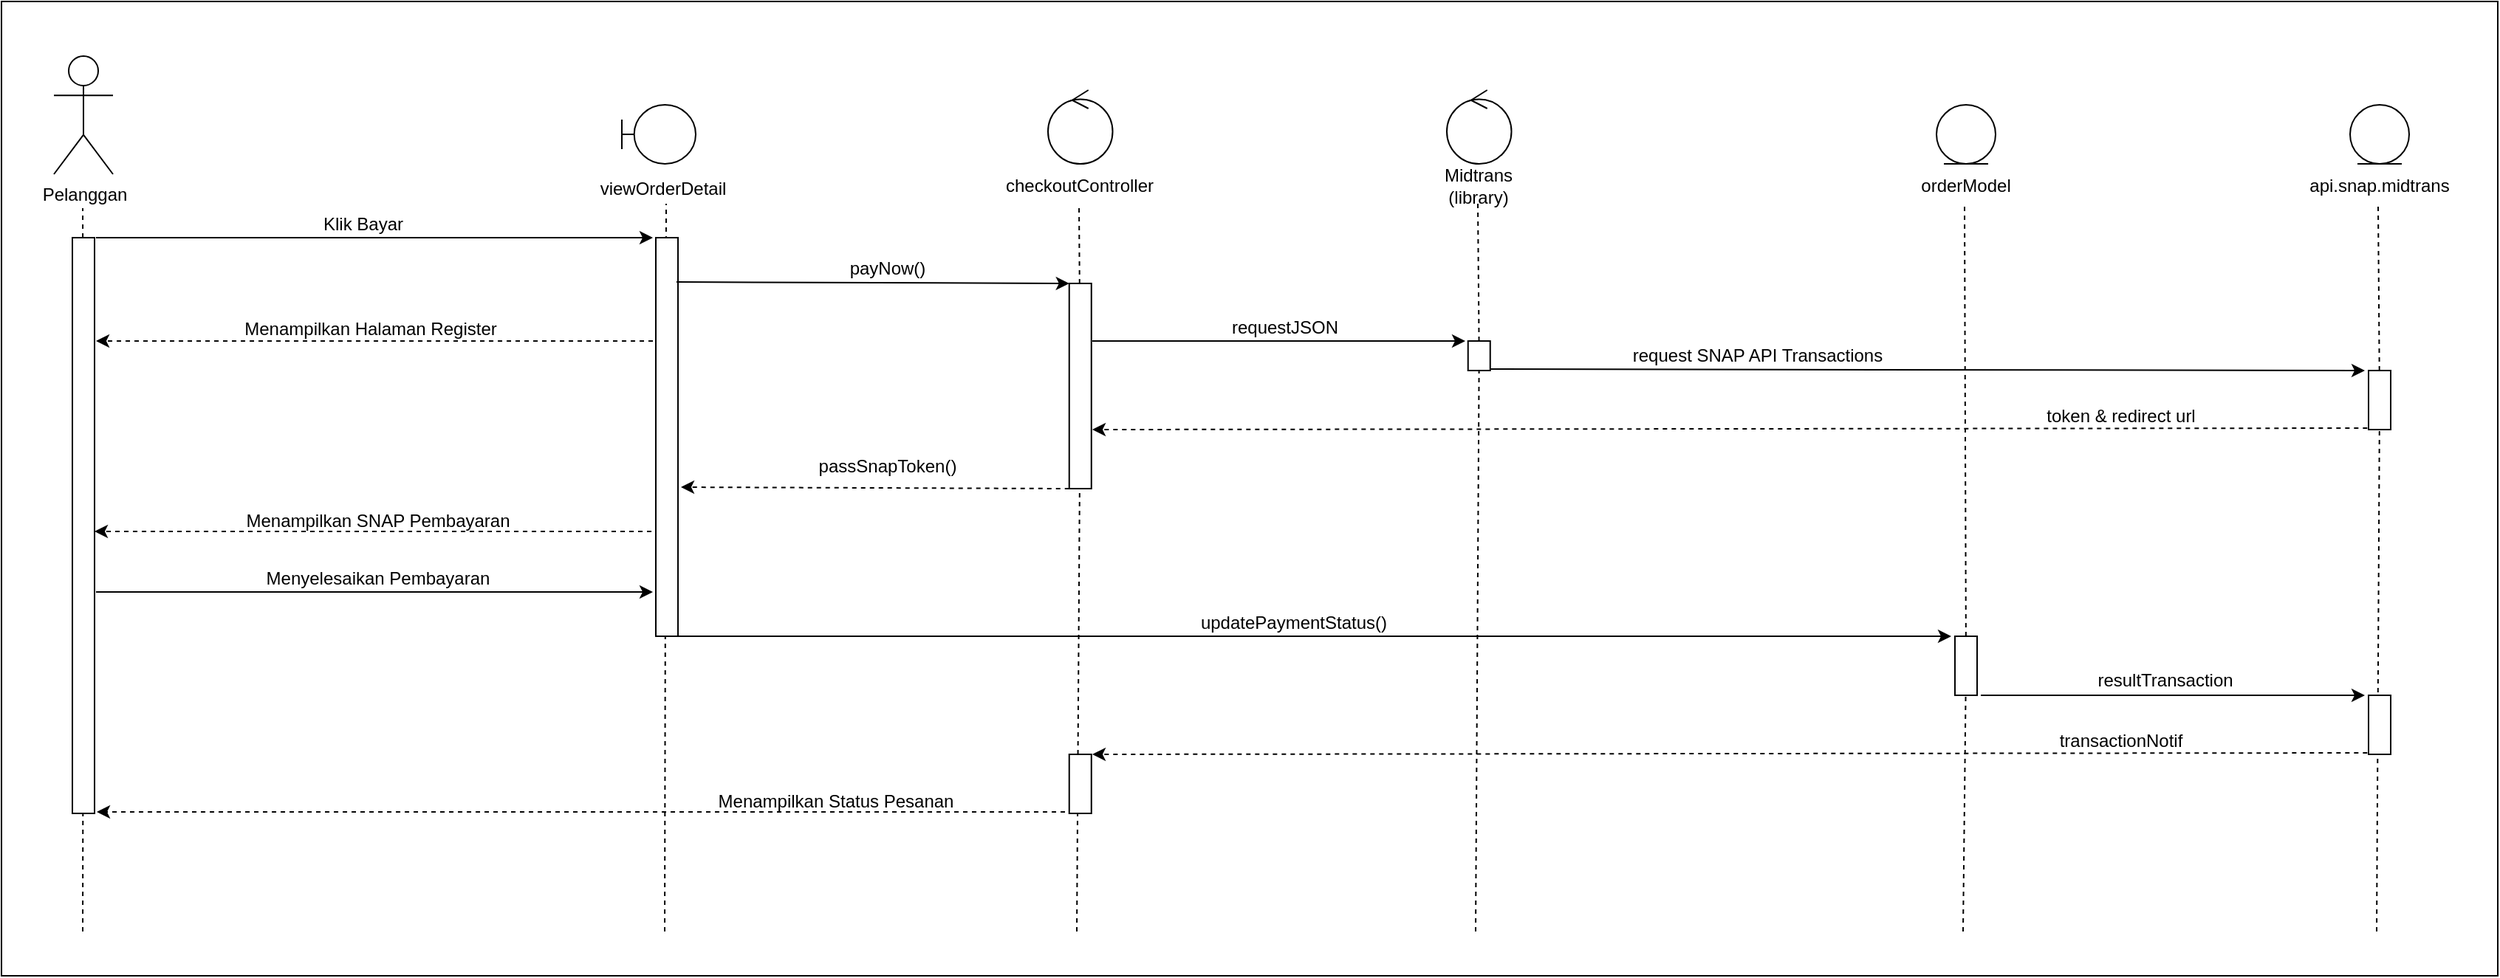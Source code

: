 <mxfile version="17.4.2" type="device"><diagram id="3hvwbOc3h3RwZkonpv-k" name="Page-1"><mxGraphModel dx="1837" dy="1428" grid="1" gridSize="10" guides="1" tooltips="1" connect="1" arrows="1" fold="1" page="1" pageScale="1" pageWidth="850" pageHeight="1100" math="0" shadow="0"><root><mxCell id="0"/><mxCell id="1" parent="0"/><mxCell id="uwJ82UwizxrUkvL34ClF-64" value="" style="rounded=0;whiteSpace=wrap;html=1;" vertex="1" parent="1"><mxGeometry x="150" y="90" width="1690" height="660" as="geometry"/></mxCell><mxCell id="uwJ82UwizxrUkvL34ClF-2" value="Pelanggan" style="shape=umlActor;verticalLabelPosition=bottom;verticalAlign=top;html=1;outlineConnect=0;" vertex="1" parent="1"><mxGeometry x="185.5" y="127" width="40" height="80" as="geometry"/></mxCell><mxCell id="uwJ82UwizxrUkvL34ClF-3" value="" style="endArrow=none;dashed=1;html=1;rounded=0;startArrow=none;" edge="1" parent="1" source="uwJ82UwizxrUkvL34ClF-4"><mxGeometry width="50" height="50" relative="1" as="geometry"><mxPoint x="205" y="640" as="sourcePoint"/><mxPoint x="205" y="230" as="targetPoint"/></mxGeometry></mxCell><mxCell id="uwJ82UwizxrUkvL34ClF-4" value="" style="rounded=0;whiteSpace=wrap;html=1;" vertex="1" parent="1"><mxGeometry x="198" y="250" width="15" height="390" as="geometry"/></mxCell><mxCell id="uwJ82UwizxrUkvL34ClF-5" value="" style="endArrow=none;dashed=1;html=1;rounded=0;" edge="1" parent="1" target="uwJ82UwizxrUkvL34ClF-4"><mxGeometry width="50" height="50" relative="1" as="geometry"><mxPoint x="205" y="720" as="sourcePoint"/><mxPoint x="205" y="230" as="targetPoint"/></mxGeometry></mxCell><mxCell id="uwJ82UwizxrUkvL34ClF-6" value="" style="shape=umlBoundary;whiteSpace=wrap;html=1;" vertex="1" parent="1"><mxGeometry x="570" y="160" width="50" height="40" as="geometry"/></mxCell><mxCell id="uwJ82UwizxrUkvL34ClF-7" value="" style="endArrow=none;dashed=1;html=1;rounded=0;startArrow=none;" edge="1" parent="1"><mxGeometry width="50" height="50" relative="1" as="geometry"><mxPoint x="599" y="720" as="sourcePoint"/><mxPoint x="600" y="227" as="targetPoint"/></mxGeometry></mxCell><mxCell id="uwJ82UwizxrUkvL34ClF-8" value="" style="rounded=0;whiteSpace=wrap;html=1;" vertex="1" parent="1"><mxGeometry x="593" y="250" width="15" height="270" as="geometry"/></mxCell><mxCell id="uwJ82UwizxrUkvL34ClF-9" value="" style="ellipse;shape=umlControl;whiteSpace=wrap;html=1;" vertex="1" parent="1"><mxGeometry x="858.5" y="150" width="43.75" height="50" as="geometry"/></mxCell><mxCell id="uwJ82UwizxrUkvL34ClF-10" value="" style="endArrow=none;dashed=1;html=1;rounded=0;startArrow=none;" edge="1" parent="1" source="uwJ82UwizxrUkvL34ClF-26"><mxGeometry width="50" height="50" relative="1" as="geometry"><mxPoint x="879.5" y="680" as="sourcePoint"/><mxPoint x="879.5" y="227" as="targetPoint"/></mxGeometry></mxCell><mxCell id="uwJ82UwizxrUkvL34ClF-11" value="" style="shape=umlLifeline;participant=umlEntity;perimeter=lifelinePerimeter;whiteSpace=wrap;html=1;container=1;collapsible=0;recursiveResize=0;verticalAlign=top;spacingTop=36;outlineConnect=0;" vertex="1" parent="1"><mxGeometry x="1460" y="160" width="40" height="40" as="geometry"/></mxCell><mxCell id="uwJ82UwizxrUkvL34ClF-12" value="" style="endArrow=none;dashed=1;html=1;rounded=0;startArrow=none;" edge="1" parent="1" source="uwJ82UwizxrUkvL34ClF-13"><mxGeometry width="50" height="50" relative="1" as="geometry"><mxPoint x="1479.0" y="641.5" as="sourcePoint"/><mxPoint x="1479.0" y="228.5" as="targetPoint"/></mxGeometry></mxCell><mxCell id="uwJ82UwizxrUkvL34ClF-13" value="" style="rounded=0;whiteSpace=wrap;html=1;" vertex="1" parent="1"><mxGeometry x="1472.5" y="520" width="15" height="40" as="geometry"/></mxCell><mxCell id="uwJ82UwizxrUkvL34ClF-14" value="" style="endArrow=none;dashed=1;html=1;rounded=0;startArrow=none;" edge="1" parent="1" target="uwJ82UwizxrUkvL34ClF-13"><mxGeometry width="50" height="50" relative="1" as="geometry"><mxPoint x="1478" y="720" as="sourcePoint"/><mxPoint x="1479" y="228.5" as="targetPoint"/></mxGeometry></mxCell><mxCell id="uwJ82UwizxrUkvL34ClF-15" value="" style="endArrow=classic;html=1;rounded=0;exitX=1;exitY=0;exitDx=0;exitDy=0;" edge="1" parent="1"><mxGeometry width="50" height="50" relative="1" as="geometry"><mxPoint x="214" y="250.0" as="sourcePoint"/><mxPoint x="591" y="250" as="targetPoint"/></mxGeometry></mxCell><mxCell id="uwJ82UwizxrUkvL34ClF-16" value="" style="endArrow=classic;html=1;rounded=0;exitX=1;exitY=0;exitDx=0;exitDy=0;dashed=1;" edge="1" parent="1"><mxGeometry width="50" height="50" relative="1" as="geometry"><mxPoint x="591" y="320" as="sourcePoint"/><mxPoint x="214" y="320.0" as="targetPoint"/></mxGeometry></mxCell><mxCell id="uwJ82UwizxrUkvL34ClF-17" value="" style="endArrow=classic;html=1;rounded=0;" edge="1" parent="1"><mxGeometry width="50" height="50" relative="1" as="geometry"><mxPoint x="888.5" y="320" as="sourcePoint"/><mxPoint x="1141" y="320" as="targetPoint"/></mxGeometry></mxCell><mxCell id="uwJ82UwizxrUkvL34ClF-18" value="" style="endArrow=classic;html=1;rounded=0;dashed=1;" edge="1" parent="1"><mxGeometry width="50" height="50" relative="1" as="geometry"><mxPoint x="1751.667" y="379" as="sourcePoint"/><mxPoint x="888.5" y="380" as="targetPoint"/></mxGeometry></mxCell><mxCell id="uwJ82UwizxrUkvL34ClF-19" value="viewOrderDetail" style="text;html=1;strokeColor=none;fillColor=none;align=center;verticalAlign=middle;whiteSpace=wrap;rounded=0;" vertex="1" parent="1"><mxGeometry x="568" y="202" width="60" height="30" as="geometry"/></mxCell><mxCell id="uwJ82UwizxrUkvL34ClF-20" value="checkoutController" style="text;html=1;strokeColor=none;fillColor=none;align=center;verticalAlign=middle;whiteSpace=wrap;rounded=0;" vertex="1" parent="1"><mxGeometry x="850" y="200" width="60" height="30" as="geometry"/></mxCell><mxCell id="uwJ82UwizxrUkvL34ClF-21" value="orderModel" style="text;html=1;strokeColor=none;fillColor=none;align=center;verticalAlign=middle;whiteSpace=wrap;rounded=0;" vertex="1" parent="1"><mxGeometry x="1450" y="200" width="60" height="30" as="geometry"/></mxCell><mxCell id="uwJ82UwizxrUkvL34ClF-22" value="Klik Bayar" style="text;html=1;strokeColor=none;fillColor=none;align=center;verticalAlign=middle;whiteSpace=wrap;rounded=0;" vertex="1" parent="1"><mxGeometry x="330" y="226" width="130" height="30" as="geometry"/></mxCell><mxCell id="uwJ82UwizxrUkvL34ClF-23" value="Menampilkan Halaman Register" style="text;html=1;strokeColor=none;fillColor=none;align=center;verticalAlign=middle;whiteSpace=wrap;rounded=0;" vertex="1" parent="1"><mxGeometry x="310" y="297" width="180" height="30" as="geometry"/></mxCell><mxCell id="uwJ82UwizxrUkvL34ClF-24" value="requestJSON" style="text;html=1;strokeColor=none;fillColor=none;align=center;verticalAlign=middle;whiteSpace=wrap;rounded=0;" vertex="1" parent="1"><mxGeometry x="968.5" y="296" width="100" height="30" as="geometry"/></mxCell><mxCell id="uwJ82UwizxrUkvL34ClF-25" value="token &amp;amp; redirect url" style="text;html=1;strokeColor=none;fillColor=none;align=center;verticalAlign=middle;whiteSpace=wrap;rounded=0;" vertex="1" parent="1"><mxGeometry x="1520" y="356" width="130" height="30" as="geometry"/></mxCell><mxCell id="uwJ82UwizxrUkvL34ClF-26" value="" style="rounded=0;whiteSpace=wrap;html=1;" vertex="1" parent="1"><mxGeometry x="872.87" y="281" width="15" height="139" as="geometry"/></mxCell><mxCell id="uwJ82UwizxrUkvL34ClF-27" value="" style="endArrow=none;dashed=1;html=1;rounded=0;startArrow=none;" edge="1" parent="1" target="uwJ82UwizxrUkvL34ClF-26"><mxGeometry width="50" height="50" relative="1" as="geometry"><mxPoint x="878" y="720" as="sourcePoint"/><mxPoint x="879.5" y="227" as="targetPoint"/></mxGeometry></mxCell><mxCell id="uwJ82UwizxrUkvL34ClF-28" value="" style="endArrow=classic;html=1;rounded=0;exitX=1;exitY=0;exitDx=0;exitDy=0;entryX=0;entryY=0;entryDx=0;entryDy=0;" edge="1" parent="1" target="uwJ82UwizxrUkvL34ClF-26"><mxGeometry width="50" height="50" relative="1" as="geometry"><mxPoint x="607" y="280.0" as="sourcePoint"/><mxPoint x="984" y="280" as="targetPoint"/></mxGeometry></mxCell><mxCell id="uwJ82UwizxrUkvL34ClF-29" value="payNow()" style="text;html=1;strokeColor=none;fillColor=none;align=center;verticalAlign=middle;whiteSpace=wrap;rounded=0;" vertex="1" parent="1"><mxGeometry x="700" y="256" width="100" height="30" as="geometry"/></mxCell><mxCell id="uwJ82UwizxrUkvL34ClF-35" value="" style="ellipse;shape=umlControl;whiteSpace=wrap;html=1;" vertex="1" parent="1"><mxGeometry x="1128.5" y="150" width="43.75" height="50" as="geometry"/></mxCell><mxCell id="uwJ82UwizxrUkvL34ClF-36" value="" style="endArrow=none;dashed=1;html=1;rounded=0;startArrow=none;" edge="1" parent="1" source="uwJ82UwizxrUkvL34ClF-38"><mxGeometry width="50" height="50" relative="1" as="geometry"><mxPoint x="1149.5" y="680" as="sourcePoint"/><mxPoint x="1149.5" y="227" as="targetPoint"/></mxGeometry></mxCell><mxCell id="uwJ82UwizxrUkvL34ClF-37" value="Midtrans (library)" style="text;html=1;strokeColor=none;fillColor=none;align=center;verticalAlign=middle;whiteSpace=wrap;rounded=0;" vertex="1" parent="1"><mxGeometry x="1120" y="200" width="60" height="30" as="geometry"/></mxCell><mxCell id="uwJ82UwizxrUkvL34ClF-38" value="" style="rounded=0;whiteSpace=wrap;html=1;" vertex="1" parent="1"><mxGeometry x="1142.87" y="320" width="15" height="20" as="geometry"/></mxCell><mxCell id="uwJ82UwizxrUkvL34ClF-39" value="" style="endArrow=none;dashed=1;html=1;rounded=0;startArrow=none;" edge="1" parent="1" target="uwJ82UwizxrUkvL34ClF-38"><mxGeometry width="50" height="50" relative="1" as="geometry"><mxPoint x="1148" y="720" as="sourcePoint"/><mxPoint x="1149.5" y="227" as="targetPoint"/></mxGeometry></mxCell><mxCell id="uwJ82UwizxrUkvL34ClF-40" value="" style="shape=umlLifeline;participant=umlEntity;perimeter=lifelinePerimeter;whiteSpace=wrap;html=1;container=1;collapsible=0;recursiveResize=0;verticalAlign=top;spacingTop=36;outlineConnect=0;" vertex="1" parent="1"><mxGeometry x="1740" y="160" width="40" height="40" as="geometry"/></mxCell><mxCell id="uwJ82UwizxrUkvL34ClF-41" value="" style="endArrow=none;dashed=1;html=1;rounded=0;startArrow=none;" edge="1" parent="1" source="uwJ82UwizxrUkvL34ClF-42"><mxGeometry width="50" height="50" relative="1" as="geometry"><mxPoint x="1759.0" y="641.5" as="sourcePoint"/><mxPoint x="1759.0" y="228.5" as="targetPoint"/></mxGeometry></mxCell><mxCell id="uwJ82UwizxrUkvL34ClF-42" value="" style="rounded=0;whiteSpace=wrap;html=1;" vertex="1" parent="1"><mxGeometry x="1752.5" y="340" width="15" height="40" as="geometry"/></mxCell><mxCell id="uwJ82UwizxrUkvL34ClF-43" value="" style="endArrow=none;dashed=1;html=1;rounded=0;startArrow=none;" edge="1" parent="1" target="uwJ82UwizxrUkvL34ClF-42"><mxGeometry width="50" height="50" relative="1" as="geometry"><mxPoint x="1758" y="720" as="sourcePoint"/><mxPoint x="1759" y="228.5" as="targetPoint"/></mxGeometry></mxCell><mxCell id="uwJ82UwizxrUkvL34ClF-44" value="api.snap.midtrans" style="text;html=1;strokeColor=none;fillColor=none;align=center;verticalAlign=middle;whiteSpace=wrap;rounded=0;" vertex="1" parent="1"><mxGeometry x="1730" y="200" width="60" height="30" as="geometry"/></mxCell><mxCell id="uwJ82UwizxrUkvL34ClF-45" value="" style="endArrow=classic;html=1;rounded=0;" edge="1" parent="1"><mxGeometry width="50" height="50" relative="1" as="geometry"><mxPoint x="1157.87" y="339" as="sourcePoint"/><mxPoint x="1750" y="340" as="targetPoint"/></mxGeometry></mxCell><mxCell id="uwJ82UwizxrUkvL34ClF-46" value="request SNAP API Transactions" style="text;html=1;strokeColor=none;fillColor=none;align=center;verticalAlign=middle;whiteSpace=wrap;rounded=0;" vertex="1" parent="1"><mxGeometry x="1237.87" y="315" width="202.13" height="30" as="geometry"/></mxCell><mxCell id="uwJ82UwizxrUkvL34ClF-47" value="" style="endArrow=classic;html=1;rounded=0;exitX=1;exitY=0;exitDx=0;exitDy=0;dashed=1;" edge="1" parent="1"><mxGeometry width="50" height="50" relative="1" as="geometry"><mxPoint x="872.87" y="420" as="sourcePoint"/><mxPoint x="610" y="419" as="targetPoint"/></mxGeometry></mxCell><mxCell id="uwJ82UwizxrUkvL34ClF-48" value="passSnapToken()" style="text;html=1;strokeColor=none;fillColor=none;align=center;verticalAlign=middle;whiteSpace=wrap;rounded=0;" vertex="1" parent="1"><mxGeometry x="660" y="390" width="180" height="30" as="geometry"/></mxCell><mxCell id="uwJ82UwizxrUkvL34ClF-50" value="" style="endArrow=classic;html=1;rounded=0;dashed=1;" edge="1" parent="1"><mxGeometry width="50" height="50" relative="1" as="geometry"><mxPoint x="590" y="449" as="sourcePoint"/><mxPoint x="213" y="449" as="targetPoint"/></mxGeometry></mxCell><mxCell id="uwJ82UwizxrUkvL34ClF-51" value="Menampilkan SNAP Pembayaran" style="text;html=1;strokeColor=none;fillColor=none;align=center;verticalAlign=middle;whiteSpace=wrap;rounded=0;" vertex="1" parent="1"><mxGeometry x="310" y="427" width="190" height="30" as="geometry"/></mxCell><mxCell id="uwJ82UwizxrUkvL34ClF-52" value="" style="endArrow=classic;html=1;rounded=0;exitX=1;exitY=0;exitDx=0;exitDy=0;" edge="1" parent="1"><mxGeometry width="50" height="50" relative="1" as="geometry"><mxPoint x="214" y="490.0" as="sourcePoint"/><mxPoint x="591" y="490" as="targetPoint"/></mxGeometry></mxCell><mxCell id="uwJ82UwizxrUkvL34ClF-53" value="Menyelesaikan Pembayaran" style="text;html=1;strokeColor=none;fillColor=none;align=center;verticalAlign=middle;whiteSpace=wrap;rounded=0;" vertex="1" parent="1"><mxGeometry x="320" y="466" width="170" height="30" as="geometry"/></mxCell><mxCell id="uwJ82UwizxrUkvL34ClF-54" value="" style="endArrow=classic;html=1;rounded=0;exitX=1;exitY=0;exitDx=0;exitDy=0;" edge="1" parent="1"><mxGeometry width="50" height="50" relative="1" as="geometry"><mxPoint x="600" y="520.0" as="sourcePoint"/><mxPoint x="1470" y="520" as="targetPoint"/></mxGeometry></mxCell><mxCell id="uwJ82UwizxrUkvL34ClF-55" value="updatePaymentStatus()" style="text;html=1;strokeColor=none;fillColor=none;align=center;verticalAlign=middle;whiteSpace=wrap;rounded=0;" vertex="1" parent="1"><mxGeometry x="940" y="496" width="170" height="30" as="geometry"/></mxCell><mxCell id="uwJ82UwizxrUkvL34ClF-56" value="" style="rounded=0;whiteSpace=wrap;html=1;" vertex="1" parent="1"><mxGeometry x="1752.5" y="560" width="15" height="40" as="geometry"/></mxCell><mxCell id="uwJ82UwizxrUkvL34ClF-57" value="" style="endArrow=classic;html=1;rounded=0;" edge="1" parent="1"><mxGeometry width="50" height="50" relative="1" as="geometry"><mxPoint x="1490" y="560" as="sourcePoint"/><mxPoint x="1750" y="560" as="targetPoint"/></mxGeometry></mxCell><mxCell id="uwJ82UwizxrUkvL34ClF-58" value="resultTransaction" style="text;html=1;strokeColor=none;fillColor=none;align=center;verticalAlign=middle;whiteSpace=wrap;rounded=0;" vertex="1" parent="1"><mxGeometry x="1550" y="535" width="130" height="30" as="geometry"/></mxCell><mxCell id="uwJ82UwizxrUkvL34ClF-59" value="" style="rounded=0;whiteSpace=wrap;html=1;" vertex="1" parent="1"><mxGeometry x="872.87" y="600" width="15" height="40" as="geometry"/></mxCell><mxCell id="uwJ82UwizxrUkvL34ClF-60" value="" style="endArrow=classic;html=1;rounded=0;dashed=1;" edge="1" parent="1"><mxGeometry width="50" height="50" relative="1" as="geometry"><mxPoint x="1751.667" y="599" as="sourcePoint"/><mxPoint x="888.5" y="600" as="targetPoint"/></mxGeometry></mxCell><mxCell id="uwJ82UwizxrUkvL34ClF-61" value="transactionNotif" style="text;html=1;strokeColor=none;fillColor=none;align=center;verticalAlign=middle;whiteSpace=wrap;rounded=0;" vertex="1" parent="1"><mxGeometry x="1520" y="576" width="130" height="30" as="geometry"/></mxCell><mxCell id="uwJ82UwizxrUkvL34ClF-62" value="" style="endArrow=classic;html=1;rounded=0;dashed=1;" edge="1" parent="1"><mxGeometry width="50" height="50" relative="1" as="geometry"><mxPoint x="870" y="639" as="sourcePoint"/><mxPoint x="214.5" y="639" as="targetPoint"/></mxGeometry></mxCell><mxCell id="uwJ82UwizxrUkvL34ClF-63" value="Menampilkan Status Pesanan" style="text;html=1;strokeColor=none;fillColor=none;align=center;verticalAlign=middle;whiteSpace=wrap;rounded=0;" vertex="1" parent="1"><mxGeometry x="620" y="617" width="190" height="30" as="geometry"/></mxCell></root></mxGraphModel></diagram></mxfile>